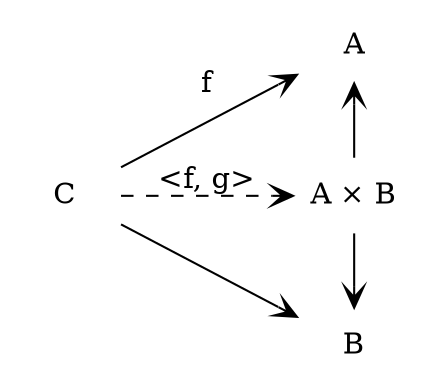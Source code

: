 digraph {
  rankdir=LR;
  node[shape=plaintext];
  edge[arrowhead=vee, arrowtail=vee];
  C -> AB [label="<f, g>", style=dashed];
  C -> A [label=f];
  C -> B;
  A -> AB [dir=back];
  AB -> B;
  AB [label=<A &times; B>];
  {rank=same; A,AB,B};
}
